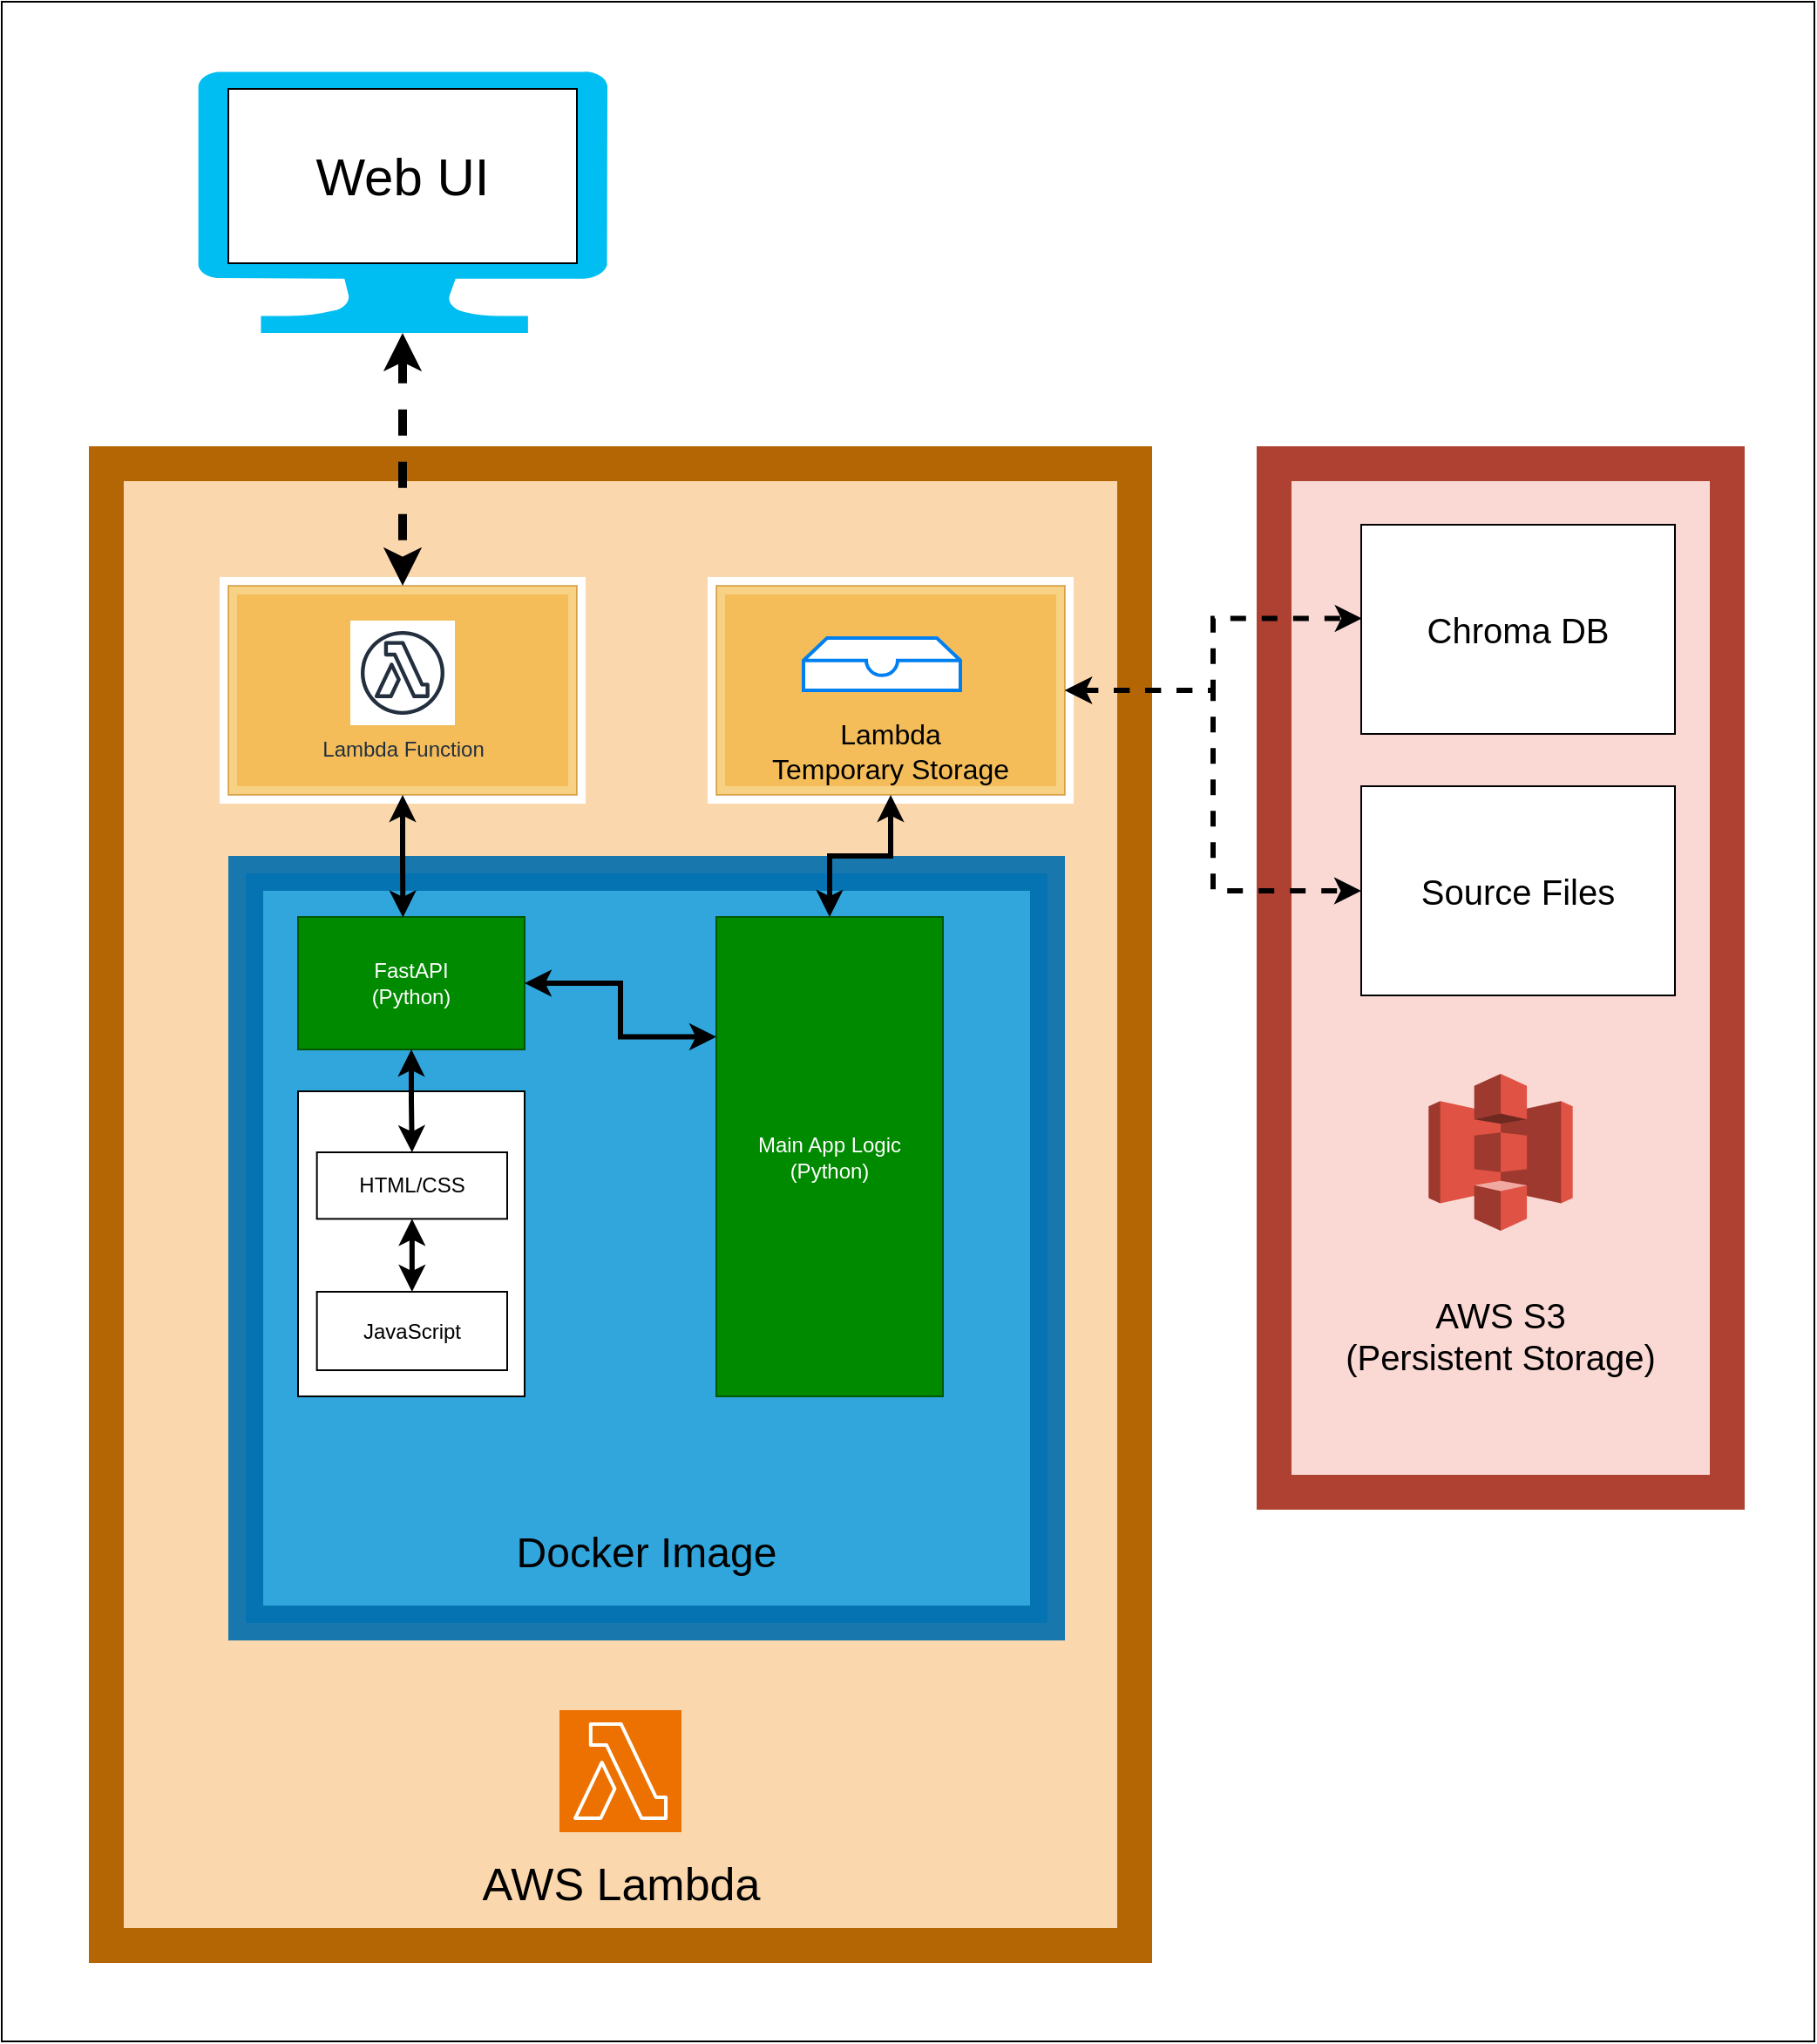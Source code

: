 <mxfile version="24.7.17">
  <diagram id="a45cf8ec-cd66-6f27-3ac3-be6e809c9e4a" name="Page-1">
    <mxGraphModel dx="3258" dy="2481" grid="1" gridSize="10" guides="1" tooltips="1" connect="1" arrows="1" fold="1" page="1" pageScale="1" pageWidth="827" pageHeight="1169" background="none" math="0" shadow="0">
      <root>
        <mxCell id="0" />
        <mxCell id="1" parent="0" />
        <mxCell id="lJZOaMymCIQJNzSz8oK8-2" value="" style="rounded=0;whiteSpace=wrap;html=1;" vertex="1" parent="1">
          <mxGeometry x="-20" y="-10" width="1040" height="1170" as="geometry" />
        </mxCell>
        <mxCell id="oLcMOep0eMBUiPj0TahM-32" value="" style="group" parent="1" vertex="1" connectable="0">
          <mxGeometry x="40" y="255" width="590" height="850" as="geometry" />
        </mxCell>
        <mxCell id="7Se1nO7PinD7EC3BLPlt-235" value="" style="rounded=0;whiteSpace=wrap;html=1;fillColor=#fad7ac;strokeColor=#b46504;strokeWidth=20;fillStyle=auto;" parent="oLcMOep0eMBUiPj0TahM-32" vertex="1">
          <mxGeometry width="590" height="850" as="geometry" />
        </mxCell>
        <mxCell id="7Se1nO7PinD7EC3BLPlt-236" value="" style="sketch=0;points=[[0,0,0],[0.25,0,0],[0.5,0,0],[0.75,0,0],[1,0,0],[0,1,0],[0.25,1,0],[0.5,1,0],[0.75,1,0],[1,1,0],[0,0.25,0],[0,0.5,0],[0,0.75,0],[1,0.25,0],[1,0.5,0],[1,0.75,0]];outlineConnect=0;fontColor=#232F3E;fillColor=#ED7100;strokeColor=#ffffff;dashed=0;verticalLabelPosition=bottom;verticalAlign=top;align=center;html=1;fontSize=12;fontStyle=0;aspect=fixed;shape=mxgraph.aws4.resourceIcon;resIcon=mxgraph.aws4.lambda;" parent="oLcMOep0eMBUiPj0TahM-32" vertex="1">
          <mxGeometry x="260" y="715" width="70" height="70" as="geometry" />
        </mxCell>
        <mxCell id="7Se1nO7PinD7EC3BLPlt-237" value="&lt;font style=&quot;font-size: 26px;&quot;&gt;AWS Lambda&lt;/font&gt;" style="text;html=1;align=center;verticalAlign=middle;resizable=0;points=[];autosize=1;strokeColor=none;fillColor=none;" parent="oLcMOep0eMBUiPj0TahM-32" vertex="1">
          <mxGeometry x="205" y="795" width="180" height="40" as="geometry" />
        </mxCell>
        <mxCell id="oLcMOep0eMBUiPj0TahM-33" value="" style="group" parent="oLcMOep0eMBUiPj0TahM-32" vertex="1" connectable="0">
          <mxGeometry x="80" y="235" width="460" height="430" as="geometry" />
        </mxCell>
        <mxCell id="7Se1nO7PinD7EC3BLPlt-207" value="&lt;div&gt;&lt;br&gt;&lt;/div&gt;" style="rounded=0;whiteSpace=wrap;html=1;strokeWidth=20;fillColor=#1ba1e2;strokeColor=#006EAF;opacity=90;fontColor=#ffffff;" parent="oLcMOep0eMBUiPj0TahM-33" vertex="1">
          <mxGeometry width="460" height="430" as="geometry" />
        </mxCell>
        <mxCell id="7Se1nO7PinD7EC3BLPlt-231" value="" style="group" parent="oLcMOep0eMBUiPj0TahM-33" vertex="1" connectable="0">
          <mxGeometry x="30" y="25" width="130" height="95" as="geometry" />
        </mxCell>
        <mxCell id="7Se1nO7PinD7EC3BLPlt-232" value="" style="group" parent="7Se1nO7PinD7EC3BLPlt-231" vertex="1" connectable="0">
          <mxGeometry width="130.0" height="95" as="geometry" />
        </mxCell>
        <mxCell id="7Se1nO7PinD7EC3BLPlt-199" value="FastAPI&lt;br&gt;(Python)" style="whiteSpace=wrap;html=1;align=center;fillColor=#008a00;strokeColor=#005700;fontColor=#ffffff;" parent="7Se1nO7PinD7EC3BLPlt-232" vertex="1">
          <mxGeometry width="130.0" height="76" as="geometry" />
        </mxCell>
        <mxCell id="oLcMOep0eMBUiPj0TahM-47" value="&lt;div&gt;Main App Logic&lt;br&gt;(Python)&lt;/div&gt;" style="whiteSpace=wrap;html=1;align=center;fillColor=#008a00;strokeColor=#005700;fontColor=#ffffff;" parent="oLcMOep0eMBUiPj0TahM-33" vertex="1">
          <mxGeometry x="270" y="25" width="130" height="275" as="geometry" />
        </mxCell>
        <mxCell id="oLcMOep0eMBUiPj0TahM-49" style="edgeStyle=orthogonalEdgeStyle;rounded=0;orthogonalLoop=1;jettySize=auto;html=1;entryX=0;entryY=0.25;entryDx=0;entryDy=0;startArrow=classic;startFill=1;strokeWidth=3;" parent="oLcMOep0eMBUiPj0TahM-33" source="7Se1nO7PinD7EC3BLPlt-199" target="oLcMOep0eMBUiPj0TahM-47" edge="1">
          <mxGeometry relative="1" as="geometry" />
        </mxCell>
        <mxCell id="DRos4Y7jfmWZ0MSqq-1r-2" value="&lt;font style=&quot;font-size: 24px;&quot;&gt;Docker Image&lt;/font&gt;" style="rounded=0;whiteSpace=wrap;html=1;fillColor=none;strokeColor=none;" parent="oLcMOep0eMBUiPj0TahM-33" vertex="1">
          <mxGeometry x="143" y="360" width="174" height="60" as="geometry" />
        </mxCell>
        <mxCell id="DRos4Y7jfmWZ0MSqq-1r-1" value="" style="shape=image;html=1;verticalAlign=top;verticalLabelPosition=bottom;labelBackgroundColor=#ffffff;imageAspect=0;aspect=fixed;image=https://cdn1.iconfinder.com/data/icons/unicons-line-vol-3/24/docker-128.png" parent="oLcMOep0eMBUiPj0TahM-33" vertex="1">
          <mxGeometry x="176" y="270" width="108" height="108" as="geometry" />
        </mxCell>
        <mxCell id="oLcMOep0eMBUiPj0TahM-34" value="" style="group" parent="1" vertex="1" connectable="0">
          <mxGeometry x="710" y="255" width="310" height="590" as="geometry" />
        </mxCell>
        <mxCell id="7Se1nO7PinD7EC3BLPlt-206" value="" style="rounded=0;whiteSpace=wrap;html=1;strokeWidth=20;fillColor=#fad9d5;strokeColor=#ae4132;" parent="oLcMOep0eMBUiPj0TahM-34" vertex="1">
          <mxGeometry width="260" height="590" as="geometry" />
        </mxCell>
        <mxCell id="7Se1nO7PinD7EC3BLPlt-248" value="" style="outlineConnect=0;dashed=0;verticalLabelPosition=bottom;verticalAlign=top;align=center;html=1;shape=mxgraph.aws3.s3;fillColor=#E05243;gradientColor=none;" parent="oLcMOep0eMBUiPj0TahM-34" vertex="1">
          <mxGeometry x="88.667" y="350" width="82.667" height="90" as="geometry" />
        </mxCell>
        <mxCell id="7Se1nO7PinD7EC3BLPlt-250" value="&lt;font style=&quot;font-size: 20px;&quot;&gt;AWS S3&lt;br&gt;(Persistent Storage)&lt;/font&gt;" style="rounded=0;whiteSpace=wrap;html=1;strokeColor=none;fillColor=none;" parent="oLcMOep0eMBUiPj0TahM-34" vertex="1">
          <mxGeometry x="6.0" y="460" width="248.0" height="80" as="geometry" />
        </mxCell>
        <mxCell id="7Se1nO7PinD7EC3BLPlt-205" value="&lt;font style=&quot;font-size: 20px;&quot;&gt;Chroma DB&lt;/font&gt;" style="rounded=0;whiteSpace=wrap;html=1;" parent="1" vertex="1">
          <mxGeometry x="760" y="290" width="180" height="120" as="geometry" />
        </mxCell>
        <mxCell id="7Se1nO7PinD7EC3BLPlt-238" value="&lt;font style=&quot;font-size: 20px;&quot;&gt;Source Files&lt;/font&gt;" style="rounded=0;whiteSpace=wrap;html=1;" parent="1" vertex="1">
          <mxGeometry x="760" y="440" width="180" height="120" as="geometry" />
        </mxCell>
        <mxCell id="7Se1nO7PinD7EC3BLPlt-227" value="" style="group;strokeWidth=10;strokeColor=#FFFFFF;" parent="1" vertex="1" connectable="0">
          <mxGeometry x="390" y="325" width="200" height="120" as="geometry" />
        </mxCell>
        <mxCell id="7Se1nO7PinD7EC3BLPlt-226" value="" style="whiteSpace=wrap;html=1;fillColor=#f0a30a;fontColor=#000000;strokeColor=#BD7000;opacity=50;" parent="7Se1nO7PinD7EC3BLPlt-227" vertex="1">
          <mxGeometry width="200" height="120" as="geometry" />
        </mxCell>
        <mxCell id="7Se1nO7PinD7EC3BLPlt-222" value="" style="html=1;verticalLabelPosition=bottom;align=center;labelBackgroundColor=#ffffff;verticalAlign=top;strokeWidth=2;strokeColor=#0080F0;shadow=0;dashed=0;shape=mxgraph.ios7.icons.storage;" parent="7Se1nO7PinD7EC3BLPlt-227" vertex="1">
          <mxGeometry x="50" y="30" width="90" height="30" as="geometry" />
        </mxCell>
        <mxCell id="7Se1nO7PinD7EC3BLPlt-224" value="&lt;font style=&quot;font-size: 16px;&quot;&gt;Lambda&lt;br&gt;Temporary Storage&lt;/font&gt;" style="text;html=1;align=center;verticalAlign=middle;whiteSpace=wrap;rounded=0;" parent="7Se1nO7PinD7EC3BLPlt-227" vertex="1">
          <mxGeometry x="10" y="80" width="180" height="30" as="geometry" />
        </mxCell>
        <mxCell id="7Se1nO7PinD7EC3BLPlt-234" value="" style="group" parent="1" vertex="1" connectable="0">
          <mxGeometry x="150" y="615" width="130" height="175" as="geometry" />
        </mxCell>
        <mxCell id="7Se1nO7PinD7EC3BLPlt-203" value="" style="rounded=0;whiteSpace=wrap;html=1;" parent="7Se1nO7PinD7EC3BLPlt-234" vertex="1">
          <mxGeometry width="130" height="175.0" as="geometry" />
        </mxCell>
        <mxCell id="oLcMOep0eMBUiPj0TahM-7" style="edgeStyle=orthogonalEdgeStyle;rounded=0;orthogonalLoop=1;jettySize=auto;html=1;entryX=0.5;entryY=0;entryDx=0;entryDy=0;startArrow=classic;startFill=1;strokeWidth=3;" parent="7Se1nO7PinD7EC3BLPlt-234" source="7Se1nO7PinD7EC3BLPlt-200" target="7Se1nO7PinD7EC3BLPlt-201" edge="1">
          <mxGeometry relative="1" as="geometry" />
        </mxCell>
        <mxCell id="7Se1nO7PinD7EC3BLPlt-200" value="HTML/CSS" style="rounded=0;whiteSpace=wrap;html=1;" parent="7Se1nO7PinD7EC3BLPlt-234" vertex="1">
          <mxGeometry x="10.83" y="35" width="109.17" height="38.18" as="geometry" />
        </mxCell>
        <mxCell id="7Se1nO7PinD7EC3BLPlt-201" value="JavaScript" style="whiteSpace=wrap;html=1;" parent="7Se1nO7PinD7EC3BLPlt-234" vertex="1">
          <mxGeometry x="10.83" y="115" width="109.17" height="45" as="geometry" />
        </mxCell>
        <object label="" id="7Se1nO7PinD7EC3BLPlt-175">
          <mxCell style="verticalLabelPosition=bottom;html=1;verticalAlign=top;align=center;strokeColor=none;fillColor=#00BEF2;shape=mxgraph.azure.computer;pointerEvents=1;" parent="1" vertex="1">
            <mxGeometry x="92.5" y="30" width="235" height="150" as="geometry" />
          </mxCell>
        </object>
        <mxCell id="7Se1nO7PinD7EC3BLPlt-230" value="" style="group;strokeColor=#FFFFFF;strokeWidth=10;" parent="1" vertex="1" connectable="0">
          <mxGeometry x="110" y="325" width="200" height="120" as="geometry" />
        </mxCell>
        <mxCell id="7Se1nO7PinD7EC3BLPlt-220" value="" style="whiteSpace=wrap;html=1;fillColor=#f0a30a;fontColor=#000000;strokeColor=#BD7000;opacity=50;" parent="7Se1nO7PinD7EC3BLPlt-230" vertex="1">
          <mxGeometry width="200" height="120" as="geometry" />
        </mxCell>
        <mxCell id="7Se1nO7PinD7EC3BLPlt-218" value="Lambda Function" style="sketch=0;outlineConnect=0;fontColor=#232F3E;gradientColor=none;strokeColor=#232F3E;fillColor=#ffffff;dashed=0;verticalLabelPosition=bottom;verticalAlign=top;align=center;html=1;fontSize=12;fontStyle=0;aspect=fixed;shape=mxgraph.aws4.resourceIcon;resIcon=mxgraph.aws4.lambda_function;" parent="7Se1nO7PinD7EC3BLPlt-230" vertex="1">
          <mxGeometry x="70" y="20" width="60" height="60" as="geometry" />
        </mxCell>
        <mxCell id="oLcMOep0eMBUiPj0TahM-14" style="edgeStyle=orthogonalEdgeStyle;rounded=0;orthogonalLoop=1;jettySize=auto;html=1;entryX=0.002;entryY=0.448;entryDx=0;entryDy=0;entryPerimeter=0;startArrow=classic;startFill=1;dashed=1;strokeWidth=3;" parent="1" source="7Se1nO7PinD7EC3BLPlt-226" target="7Se1nO7PinD7EC3BLPlt-205" edge="1">
          <mxGeometry relative="1" as="geometry" />
        </mxCell>
        <mxCell id="oLcMOep0eMBUiPj0TahM-16" style="edgeStyle=orthogonalEdgeStyle;rounded=0;orthogonalLoop=1;jettySize=auto;html=1;entryX=0;entryY=0.5;entryDx=0;entryDy=0;dashed=1;startArrow=classic;startFill=1;strokeWidth=3;" parent="1" source="7Se1nO7PinD7EC3BLPlt-226" target="7Se1nO7PinD7EC3BLPlt-238" edge="1">
          <mxGeometry relative="1" as="geometry" />
        </mxCell>
        <mxCell id="oLcMOep0eMBUiPj0TahM-28" style="edgeStyle=orthogonalEdgeStyle;rounded=0;orthogonalLoop=1;jettySize=auto;html=1;entryX=0.5;entryY=0;entryDx=0;entryDy=0;startArrow=classic;startFill=1;strokeWidth=3;" parent="1" source="7Se1nO7PinD7EC3BLPlt-199" target="7Se1nO7PinD7EC3BLPlt-200" edge="1">
          <mxGeometry relative="1" as="geometry" />
        </mxCell>
        <mxCell id="oLcMOep0eMBUiPj0TahM-31" style="edgeStyle=orthogonalEdgeStyle;rounded=0;orthogonalLoop=1;jettySize=auto;html=1;entryX=0.5;entryY=0;entryDx=0;entryDy=0;startArrow=classic;startFill=1;dashed=1;strokeWidth=5;" parent="1" source="7Se1nO7PinD7EC3BLPlt-175" target="7Se1nO7PinD7EC3BLPlt-220" edge="1">
          <mxGeometry relative="1" as="geometry" />
        </mxCell>
        <mxCell id="oLcMOep0eMBUiPj0TahM-35" style="edgeStyle=orthogonalEdgeStyle;rounded=0;orthogonalLoop=1;jettySize=auto;html=1;entryX=0.463;entryY=0.004;entryDx=0;entryDy=0;entryPerimeter=0;startArrow=classic;startFill=1;strokeWidth=3;" parent="1" source="7Se1nO7PinD7EC3BLPlt-220" target="7Se1nO7PinD7EC3BLPlt-199" edge="1">
          <mxGeometry relative="1" as="geometry" />
        </mxCell>
        <mxCell id="oLcMOep0eMBUiPj0TahM-50" style="edgeStyle=orthogonalEdgeStyle;rounded=0;orthogonalLoop=1;jettySize=auto;html=1;entryX=0.5;entryY=1;entryDx=0;entryDy=0;strokeWidth=3;startArrow=classic;startFill=1;" parent="1" source="oLcMOep0eMBUiPj0TahM-47" target="7Se1nO7PinD7EC3BLPlt-226" edge="1">
          <mxGeometry relative="1" as="geometry" />
        </mxCell>
        <mxCell id="lJZOaMymCIQJNzSz8oK8-3" value="&lt;font style=&quot;font-size: 30px;&quot;&gt;Web UI&lt;/font&gt;" style="rounded=0;whiteSpace=wrap;html=1;" vertex="1" parent="1">
          <mxGeometry x="110" y="40" width="200" height="100" as="geometry" />
        </mxCell>
      </root>
    </mxGraphModel>
  </diagram>
</mxfile>
